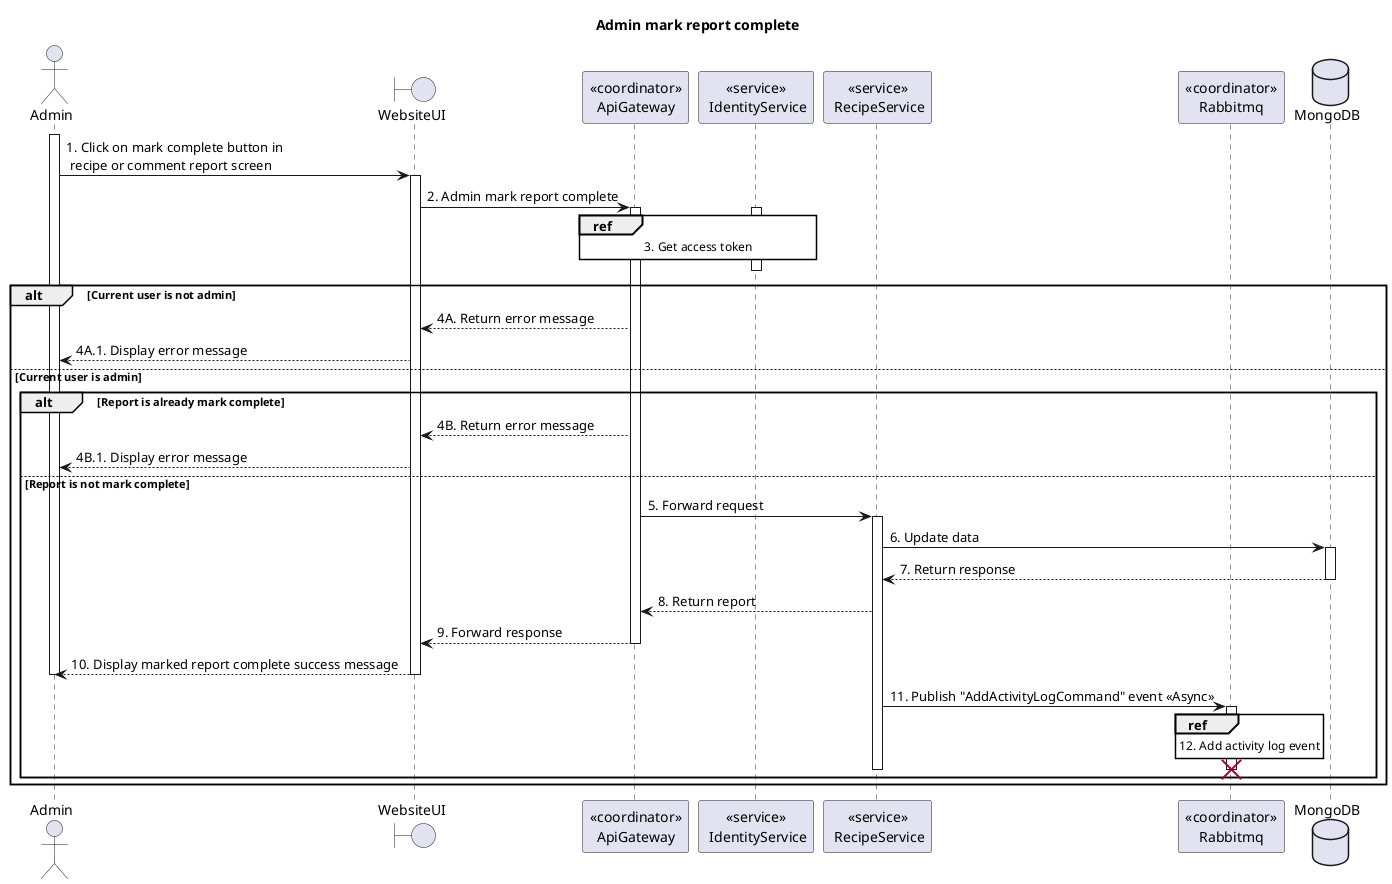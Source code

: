 @startuml Sequence
title "Admin mark report complete"

' Style section
<style>
  sequenceDiagram {
    reference {
      BackGroundColor white
    }
}
</style>

actor Admin
boundary WebsiteUI
participant "<<coordinator>>\nApiGateway" as ApiGateway
participant "<<service>>\n IdentityService" as IdentityService
participant "<<service>>\n RecipeService" as RecipeService
participant "<<coordinator>>\nRabbitmq" as Rabbitmq
database MongoDB

activate Admin
Admin -> WebsiteUI ++: 1. Click on mark complete button in \n recipe or comment report screen
WebsiteUI -> ApiGateway ++: 2. Admin mark report complete

activate IdentityService
ref over ApiGateway, IdentityService: 3. Get access token
ApiGateway -[hidden]-> IdentityService
deactivate IdentityService

alt Current user is not admin
    WebsiteUI <-- ApiGateway: 4A. Return error message
    Admin <-- WebsiteUI: 4A.1. Display error message
else Current user is admin
    alt Report is already mark complete
        WebsiteUI <-- ApiGateway: 4B. Return error message
        Admin <-- WebsiteUI: 4B.1. Display error message
    else Report is not mark complete
        ApiGateway -> RecipeService ++: 5. Forward request
        RecipeService -> MongoDB++: 6. Update data
        RecipeService <-- MongoDB--: 7. Return response
        ApiGateway <-- RecipeService: 8. Return report
        WebsiteUI <-- ApiGateway--: 9. Forward response
        Admin <-- WebsiteUI--: 10. Display marked report complete success message
        deactivate Admin
        RecipeService -> Rabbitmq: 11. Publish "AddActivityLogCommand" event <<Async>>
        activate Rabbitmq
        ref over Rabbitmq: 12. Add activity log event
        RecipeService -[hidden]-> Rabbitmq
        deactivate Rabbitmq
        destroy Rabbitmq
        deactivate RecipeService
    end alt
end alt
@enduml